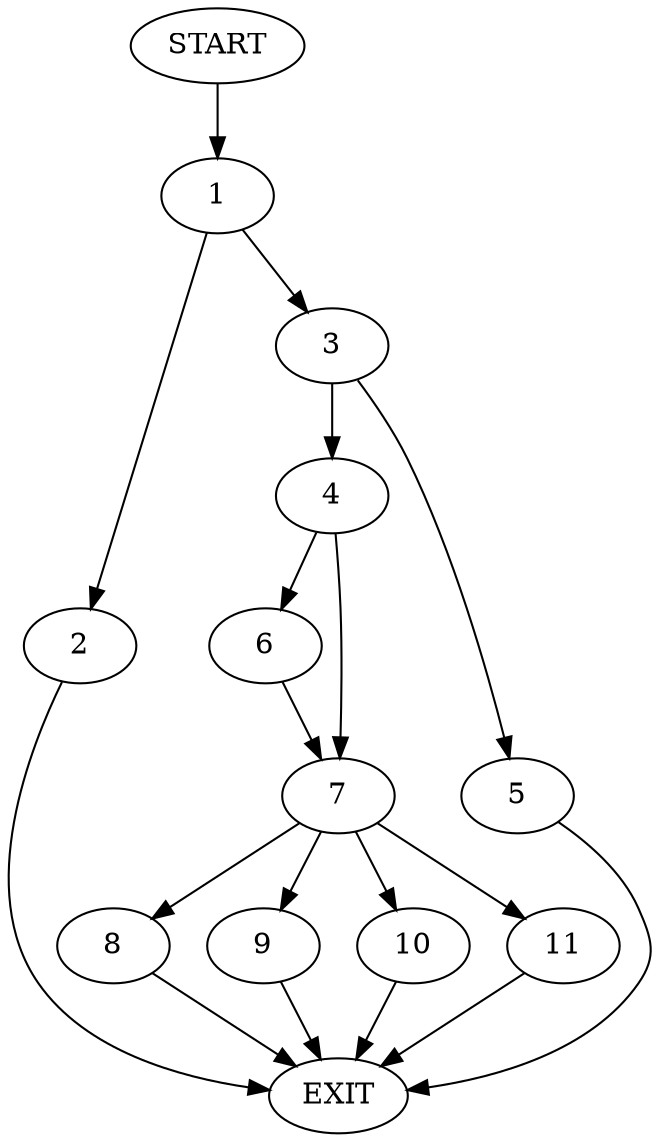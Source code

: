 digraph {
0 [label="START"]
12 [label="EXIT"]
0 -> 1
1 -> 2
1 -> 3
2 -> 12
3 -> 4
3 -> 5
4 -> 6
4 -> 7
5 -> 12
7 -> 8
7 -> 9
7 -> 10
7 -> 11
6 -> 7
9 -> 12
8 -> 12
10 -> 12
11 -> 12
}
